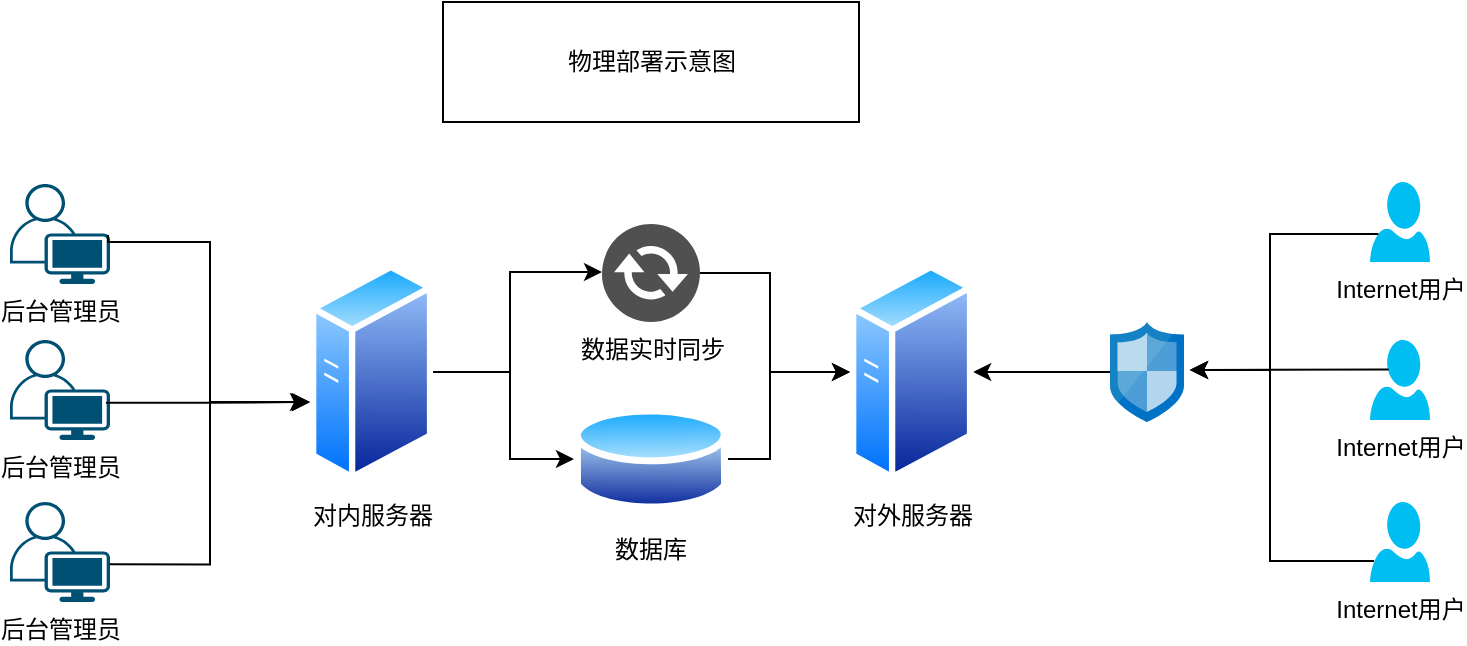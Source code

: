 <mxfile version="14.8.0" type="github">
  <diagram id="kgpKYQtTHZ0yAKxKKP6v" name="Page-1">
    <mxGraphModel dx="1152" dy="780" grid="1" gridSize="10" guides="1" tooltips="1" connect="1" arrows="1" fold="1" page="1" pageScale="1" pageWidth="850" pageHeight="1100" math="0" shadow="0">
      <root>
        <mxCell id="0" />
        <mxCell id="1" parent="0" />
        <mxCell id="s7q1iQiimUw_lfilPfTR-3" value="对内服务器" style="aspect=fixed;perimeter=ellipsePerimeter;html=1;align=center;shadow=0;dashed=0;spacingTop=3;image;image=img/lib/active_directory/generic_server.svg;" vertex="1" parent="1">
          <mxGeometry x="230.0" y="520" width="61.6" height="110" as="geometry" />
        </mxCell>
        <mxCell id="s7q1iQiimUw_lfilPfTR-5" value="对外服务器" style="aspect=fixed;perimeter=ellipsePerimeter;html=1;align=center;shadow=0;dashed=0;spacingTop=3;image;image=img/lib/active_directory/generic_server.svg;" vertex="1" parent="1">
          <mxGeometry x="500" y="520" width="61.6" height="110" as="geometry" />
        </mxCell>
        <mxCell id="s7q1iQiimUw_lfilPfTR-9" value="" style="aspect=fixed;html=1;points=[];align=center;image;fontSize=12;image=img/lib/mscae/Network_Security_Groups_Classic.svg;" vertex="1" parent="1">
          <mxGeometry x="630" y="550" width="37" height="50" as="geometry" />
        </mxCell>
        <mxCell id="s7q1iQiimUw_lfilPfTR-12" value="后台管理员" style="points=[[0.35,0,0],[0.98,0.51,0],[1,0.71,0],[0.67,1,0],[0,0.795,0],[0,0.65,0]];verticalLabelPosition=bottom;html=1;verticalAlign=top;aspect=fixed;align=center;pointerEvents=1;shape=mxgraph.cisco19.user;fillColor=#005073;strokeColor=none;" vertex="1" parent="1">
          <mxGeometry x="80" y="559" width="50" height="50" as="geometry" />
        </mxCell>
        <mxCell id="s7q1iQiimUw_lfilPfTR-13" value="后台管理员" style="points=[[0.35,0,0],[0.98,0.51,0],[1,0.71,0],[0.67,1,0],[0,0.795,0],[0,0.65,0]];verticalLabelPosition=bottom;html=1;verticalAlign=top;aspect=fixed;align=center;pointerEvents=1;shape=mxgraph.cisco19.user;fillColor=#005073;strokeColor=none;" vertex="1" parent="1">
          <mxGeometry x="80" y="481" width="50" height="50" as="geometry" />
        </mxCell>
        <mxCell id="s7q1iQiimUw_lfilPfTR-14" value="Internet用户" style="verticalLabelPosition=bottom;html=1;verticalAlign=top;align=center;strokeColor=none;fillColor=#00BEF2;shape=mxgraph.azure.user;" vertex="1" parent="1">
          <mxGeometry x="760" y="480" width="30" height="40" as="geometry" />
        </mxCell>
        <mxCell id="s7q1iQiimUw_lfilPfTR-17" value="Internet用户" style="verticalLabelPosition=bottom;html=1;verticalAlign=top;align=center;strokeColor=none;fillColor=#00BEF2;shape=mxgraph.azure.user;" vertex="1" parent="1">
          <mxGeometry x="760" y="559" width="30" height="40" as="geometry" />
        </mxCell>
        <mxCell id="s7q1iQiimUw_lfilPfTR-18" value="Internet用户" style="verticalLabelPosition=bottom;html=1;verticalAlign=top;align=center;strokeColor=none;fillColor=#00BEF2;shape=mxgraph.azure.user;" vertex="1" parent="1">
          <mxGeometry x="760" y="640" width="30" height="40" as="geometry" />
        </mxCell>
        <mxCell id="s7q1iQiimUw_lfilPfTR-21" value="后台管理员" style="points=[[0.35,0,0],[0.98,0.51,0],[1,0.71,0],[0.67,1,0],[0,0.795,0],[0,0.65,0]];verticalLabelPosition=bottom;html=1;verticalAlign=top;aspect=fixed;align=center;pointerEvents=1;shape=mxgraph.cisco19.user;fillColor=#005073;strokeColor=none;" vertex="1" parent="1">
          <mxGeometry x="80" y="640" width="50" height="50" as="geometry" />
        </mxCell>
        <mxCell id="s7q1iQiimUw_lfilPfTR-23" value="数据库" style="aspect=fixed;perimeter=ellipsePerimeter;html=1;align=center;shadow=0;dashed=0;spacingTop=3;image;image=img/lib/active_directory/database.svg;" vertex="1" parent="1">
          <mxGeometry x="361.98" y="590" width="77.03" height="57" as="geometry" />
        </mxCell>
        <mxCell id="s7q1iQiimUw_lfilPfTR-26" value="数据实时同步" style="pointerEvents=1;shadow=0;dashed=0;html=1;strokeColor=none;fillColor=#505050;labelPosition=center;verticalLabelPosition=bottom;verticalAlign=top;outlineConnect=0;align=center;shape=mxgraph.office.communications.exchange_active_sync;" vertex="1" parent="1">
          <mxGeometry x="376" y="501" width="49" height="49" as="geometry" />
        </mxCell>
        <mxCell id="s7q1iQiimUw_lfilPfTR-27" value="" style="edgeStyle=orthogonalEdgeStyle;rounded=0;orthogonalLoop=1;jettySize=auto;html=1;exitX=1;exitY=0.5;exitDx=0;exitDy=0;" edge="1" parent="1" source="s7q1iQiimUw_lfilPfTR-3" target="s7q1iQiimUw_lfilPfTR-26">
          <mxGeometry relative="1" as="geometry">
            <mxPoint x="475" y="280" as="sourcePoint" />
            <mxPoint x="370" y="526" as="targetPoint" />
            <Array as="points">
              <mxPoint x="330" y="575" />
              <mxPoint x="330" y="525" />
            </Array>
          </mxGeometry>
        </mxCell>
        <mxCell id="s7q1iQiimUw_lfilPfTR-28" value="" style="edgeStyle=orthogonalEdgeStyle;rounded=0;orthogonalLoop=1;jettySize=auto;html=1;entryX=0;entryY=0.5;entryDx=0;entryDy=0;" edge="1" parent="1" source="s7q1iQiimUw_lfilPfTR-26" target="s7q1iQiimUw_lfilPfTR-5">
          <mxGeometry relative="1" as="geometry">
            <mxPoint x="284.286" y="535.552" as="sourcePoint" />
            <mxPoint x="386" y="535.5" as="targetPoint" />
            <Array as="points">
              <mxPoint x="460" y="525" />
              <mxPoint x="460" y="575" />
            </Array>
          </mxGeometry>
        </mxCell>
        <mxCell id="s7q1iQiimUw_lfilPfTR-29" value="" style="edgeStyle=orthogonalEdgeStyle;rounded=0;orthogonalLoop=1;jettySize=auto;html=1;exitX=1;exitY=0.5;exitDx=0;exitDy=0;entryX=0;entryY=0.5;entryDx=0;entryDy=0;" edge="1" parent="1" source="s7q1iQiimUw_lfilPfTR-3" target="s7q1iQiimUw_lfilPfTR-23">
          <mxGeometry relative="1" as="geometry">
            <mxPoint x="301.6" y="585" as="sourcePoint" />
            <mxPoint x="370" y="620" as="targetPoint" />
            <Array as="points">
              <mxPoint x="330" y="575" />
              <mxPoint x="330" y="618" />
            </Array>
          </mxGeometry>
        </mxCell>
        <mxCell id="s7q1iQiimUw_lfilPfTR-30" value="" style="edgeStyle=orthogonalEdgeStyle;rounded=0;orthogonalLoop=1;jettySize=auto;html=1;exitX=1;exitY=0.5;exitDx=0;exitDy=0;" edge="1" parent="1" source="s7q1iQiimUw_lfilPfTR-23">
          <mxGeometry relative="1" as="geometry">
            <mxPoint x="470" y="640" as="sourcePoint" />
            <mxPoint x="500" y="575" as="targetPoint" />
            <Array as="points">
              <mxPoint x="460" y="618" />
              <mxPoint x="460" y="575" />
              <mxPoint x="480" y="575" />
            </Array>
          </mxGeometry>
        </mxCell>
        <mxCell id="s7q1iQiimUw_lfilPfTR-31" style="edgeStyle=orthogonalEdgeStyle;rounded=0;orthogonalLoop=1;jettySize=auto;html=1;exitX=0.98;exitY=0.51;exitDx=0;exitDy=0;exitPerimeter=0;" edge="1" parent="1" source="s7q1iQiimUw_lfilPfTR-13">
          <mxGeometry relative="1" as="geometry">
            <Array as="points">
              <mxPoint x="129" y="510" />
              <mxPoint x="180" y="510" />
              <mxPoint x="180" y="590" />
            </Array>
            <mxPoint x="170" y="510" as="sourcePoint" />
            <mxPoint x="230" y="590" as="targetPoint" />
          </mxGeometry>
        </mxCell>
        <mxCell id="s7q1iQiimUw_lfilPfTR-33" style="edgeStyle=orthogonalEdgeStyle;rounded=0;orthogonalLoop=1;jettySize=auto;html=1;exitX=0.994;exitY=0.623;exitDx=0;exitDy=0;exitPerimeter=0;" edge="1" parent="1" source="s7q1iQiimUw_lfilPfTR-21">
          <mxGeometry relative="1" as="geometry">
            <Array as="points">
              <mxPoint x="180" y="671" />
              <mxPoint x="180" y="590" />
            </Array>
            <mxPoint x="139" y="516.5" as="sourcePoint" />
            <mxPoint x="229" y="590" as="targetPoint" />
          </mxGeometry>
        </mxCell>
        <mxCell id="s7q1iQiimUw_lfilPfTR-35" value="" style="edgeStyle=orthogonalEdgeStyle;rounded=0;orthogonalLoop=1;jettySize=auto;html=1;exitX=0.959;exitY=0.608;exitDx=0;exitDy=0;exitPerimeter=0;" edge="1" parent="1">
          <mxGeometry relative="1" as="geometry">
            <mxPoint x="127.95" y="590.4" as="sourcePoint" />
            <mxPoint x="230" y="590" as="targetPoint" />
            <Array as="points">
              <mxPoint x="179" y="590" />
              <mxPoint x="210" y="590" />
            </Array>
          </mxGeometry>
        </mxCell>
        <mxCell id="s7q1iQiimUw_lfilPfTR-36" value="" style="edgeStyle=orthogonalEdgeStyle;rounded=0;orthogonalLoop=1;jettySize=auto;html=1;entryX=1;entryY=0.5;entryDx=0;entryDy=0;" edge="1" parent="1" source="s7q1iQiimUw_lfilPfTR-9" target="s7q1iQiimUw_lfilPfTR-5">
          <mxGeometry relative="1" as="geometry">
            <mxPoint x="659.999" y="440" as="sourcePoint" />
            <mxPoint x="659.999" y="470" as="targetPoint" />
          </mxGeometry>
        </mxCell>
        <mxCell id="s7q1iQiimUw_lfilPfTR-37" value="" style="edgeStyle=orthogonalEdgeStyle;rounded=0;orthogonalLoop=1;jettySize=auto;html=1;exitX=0.31;exitY=0.368;exitDx=0;exitDy=0;exitPerimeter=0;" edge="1" parent="1" source="s7q1iQiimUw_lfilPfTR-17">
          <mxGeometry relative="1" as="geometry">
            <mxPoint x="768" y="574" as="sourcePoint" />
            <mxPoint x="670" y="574" as="targetPoint" />
            <Array as="points">
              <mxPoint x="768" y="574" />
            </Array>
          </mxGeometry>
        </mxCell>
        <mxCell id="s7q1iQiimUw_lfilPfTR-40" value="" style="edgeStyle=orthogonalEdgeStyle;rounded=0;orthogonalLoop=1;jettySize=auto;html=1;exitX=0.14;exitY=0.65;exitDx=0;exitDy=0;exitPerimeter=0;" edge="1" parent="1" source="s7q1iQiimUw_lfilPfTR-14">
          <mxGeometry relative="1" as="geometry">
            <mxPoint x="728.4" y="574.41" as="sourcePoint" />
            <mxPoint x="670" y="574" as="targetPoint" />
            <Array as="points">
              <mxPoint x="710" y="506" />
              <mxPoint x="710" y="574" />
            </Array>
          </mxGeometry>
        </mxCell>
        <mxCell id="s7q1iQiimUw_lfilPfTR-41" value="" style="edgeStyle=orthogonalEdgeStyle;rounded=0;orthogonalLoop=1;jettySize=auto;html=1;exitX=0.068;exitY=0.738;exitDx=0;exitDy=0;exitPerimeter=0;" edge="1" parent="1" source="s7q1iQiimUw_lfilPfTR-18">
          <mxGeometry relative="1" as="geometry">
            <mxPoint x="754.2" y="670" as="sourcePoint" />
            <mxPoint x="670" y="574" as="targetPoint" />
            <Array as="points">
              <mxPoint x="710" y="670" />
              <mxPoint x="710" y="574" />
            </Array>
          </mxGeometry>
        </mxCell>
        <mxCell id="s7q1iQiimUw_lfilPfTR-42" value="物理部署示意图" style="rounded=0;whiteSpace=wrap;html=1;" vertex="1" parent="1">
          <mxGeometry x="296.5" y="390" width="208" height="60" as="geometry" />
        </mxCell>
      </root>
    </mxGraphModel>
  </diagram>
</mxfile>
